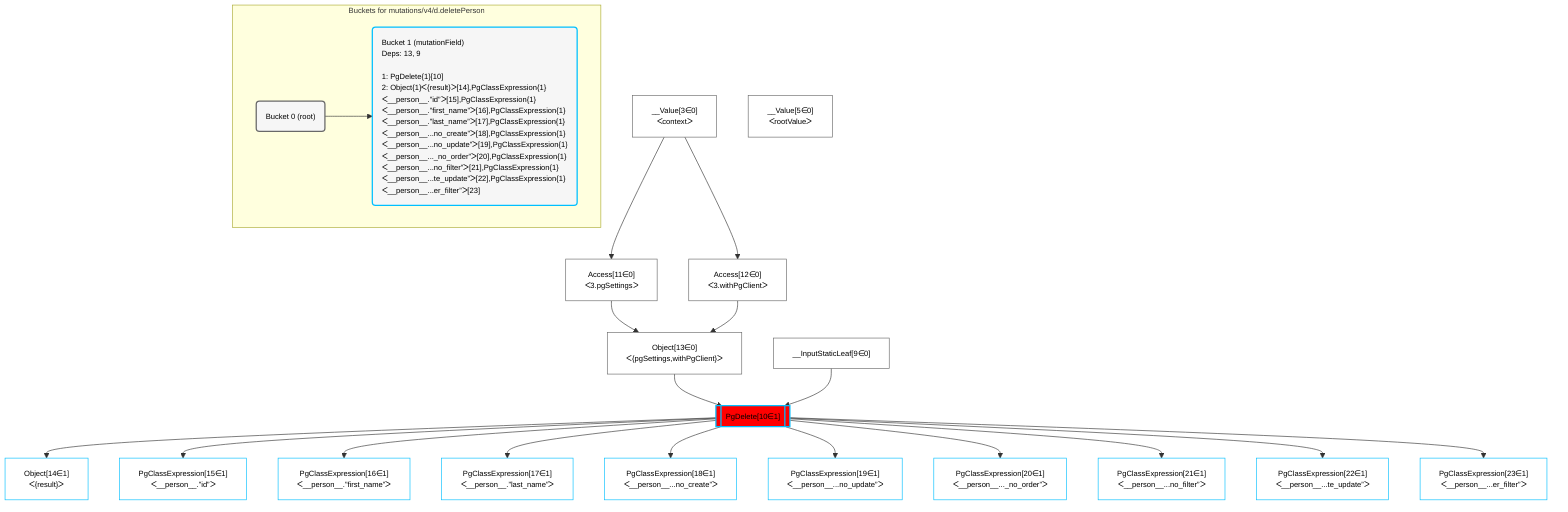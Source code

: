 %%{init: {'themeVariables': { 'fontSize': '12px'}}}%%
graph TD
    classDef path fill:#eee,stroke:#000,color:#000
    classDef plan fill:#fff,stroke-width:1px,color:#000
    classDef itemplan fill:#fff,stroke-width:2px,color:#000
    classDef sideeffectplan fill:#f00,stroke-width:2px,color:#000
    classDef bucket fill:#f6f6f6,color:#000,stroke-width:2px,text-align:left


    %% define steps
    __Value3["__Value[3∈0]<br />ᐸcontextᐳ"]:::plan
    __Value5["__Value[5∈0]<br />ᐸrootValueᐳ"]:::plan
    __InputStaticLeaf9["__InputStaticLeaf[9∈0]"]:::plan
    Access11["Access[11∈0]<br />ᐸ3.pgSettingsᐳ"]:::plan
    Access12["Access[12∈0]<br />ᐸ3.withPgClientᐳ"]:::plan
    Object13["Object[13∈0]<br />ᐸ{pgSettings,withPgClient}ᐳ"]:::plan
    PgDelete10[["PgDelete[10∈1]"]]:::sideeffectplan
    Object14["Object[14∈1]<br />ᐸ{result}ᐳ"]:::plan
    PgClassExpression15["PgClassExpression[15∈1]<br />ᐸ__person__.”id”ᐳ"]:::plan
    PgClassExpression16["PgClassExpression[16∈1]<br />ᐸ__person__.”first_name”ᐳ"]:::plan
    PgClassExpression17["PgClassExpression[17∈1]<br />ᐸ__person__.”last_name”ᐳ"]:::plan
    PgClassExpression18["PgClassExpression[18∈1]<br />ᐸ__person__...no_create”ᐳ"]:::plan
    PgClassExpression19["PgClassExpression[19∈1]<br />ᐸ__person__...no_update”ᐳ"]:::plan
    PgClassExpression20["PgClassExpression[20∈1]<br />ᐸ__person__..._no_order”ᐳ"]:::plan
    PgClassExpression21["PgClassExpression[21∈1]<br />ᐸ__person__...no_filter”ᐳ"]:::plan
    PgClassExpression22["PgClassExpression[22∈1]<br />ᐸ__person__...te_update”ᐳ"]:::plan
    PgClassExpression23["PgClassExpression[23∈1]<br />ᐸ__person__...er_filter”ᐳ"]:::plan

    %% plan dependencies
    __Value3 --> Access11
    __Value3 --> Access12
    Access11 & Access12 --> Object13
    Object13 & __InputStaticLeaf9 --> PgDelete10
    PgDelete10 --> Object14
    PgDelete10 --> PgClassExpression15
    PgDelete10 --> PgClassExpression16
    PgDelete10 --> PgClassExpression17
    PgDelete10 --> PgClassExpression18
    PgDelete10 --> PgClassExpression19
    PgDelete10 --> PgClassExpression20
    PgDelete10 --> PgClassExpression21
    PgDelete10 --> PgClassExpression22
    PgDelete10 --> PgClassExpression23

    subgraph "Buckets for mutations/v4/d.deletePerson"
    Bucket0("Bucket 0 (root)"):::bucket
    classDef bucket0 stroke:#696969
    class Bucket0,__Value3,__Value5,__InputStaticLeaf9,Access11,Access12,Object13 bucket0
    Bucket1("Bucket 1 (mutationField)<br />Deps: 13, 9<br /><br />1: PgDelete{1}[10]<br />2: Object{1}ᐸ{result}ᐳ[14],PgClassExpression{1}ᐸ__person__.”id”ᐳ[15],PgClassExpression{1}ᐸ__person__.”first_name”ᐳ[16],PgClassExpression{1}ᐸ__person__.”last_name”ᐳ[17],PgClassExpression{1}ᐸ__person__...no_create”ᐳ[18],PgClassExpression{1}ᐸ__person__...no_update”ᐳ[19],PgClassExpression{1}ᐸ__person__..._no_order”ᐳ[20],PgClassExpression{1}ᐸ__person__...no_filter”ᐳ[21],PgClassExpression{1}ᐸ__person__...te_update”ᐳ[22],PgClassExpression{1}ᐸ__person__...er_filter”ᐳ[23]"):::bucket
    classDef bucket1 stroke:#00bfff
    class Bucket1,PgDelete10,Object14,PgClassExpression15,PgClassExpression16,PgClassExpression17,PgClassExpression18,PgClassExpression19,PgClassExpression20,PgClassExpression21,PgClassExpression22,PgClassExpression23 bucket1
    Bucket0 --> Bucket1
    end